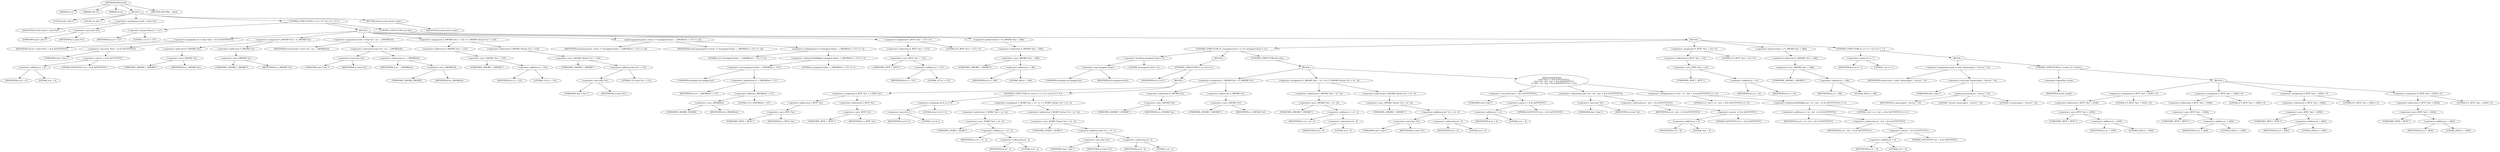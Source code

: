 digraph IGDstartelt {  
"1000103" [label = "(METHOD,IGDstartelt)" ]
"1000104" [label = "(PARAM,int a1)" ]
"1000105" [label = "(PARAM,void *s1)" ]
"1000106" [label = "(PARAM,int a3)" ]
"1000107" [label = "(BLOCK,,)" ]
"1000108" [label = "(LOCAL,result: char *)" ]
"1000109" [label = "(LOCAL,v4: char *)" ]
"1000110" [label = "(<operator>.assignment,result = (char *)s1)" ]
"1000111" [label = "(IDENTIFIER,result,result = (char *)s1)" ]
"1000112" [label = "(<operator>.cast,(char *)s1)" ]
"1000113" [label = "(UNKNOWN,char *,char *)" ]
"1000114" [label = "(IDENTIFIER,s1,(char *)s1)" ]
"1000115" [label = "(CONTROL_STRUCTURE,if ( a3 > 127 ),if ( a3 > 127 ))" ]
"1000116" [label = "(<operator>.greaterThan,a3 > 127)" ]
"1000117" [label = "(IDENTIFIER,a3,a3 > 127)" ]
"1000118" [label = "(LITERAL,127,a3 > 127)" ]
"1000119" [label = "(BLOCK,,)" ]
"1000120" [label = "(<operator>.assignment,v4 = (char *)((a1 + 4) & 0xFFFFFFFC))" ]
"1000121" [label = "(IDENTIFIER,v4,v4 = (char *)((a1 + 4) & 0xFFFFFFFC))" ]
"1000122" [label = "(<operator>.cast,(char *)((a1 + 4) & 0xFFFFFFFC))" ]
"1000123" [label = "(UNKNOWN,char *,char *)" ]
"1000124" [label = "(<operator>.and,(a1 + 4) & 0xFFFFFFFC)" ]
"1000125" [label = "(<operator>.addition,a1 + 4)" ]
"1000126" [label = "(IDENTIFIER,a1,a1 + 4)" ]
"1000127" [label = "(LITERAL,4,a1 + 4)" ]
"1000128" [label = "(LITERAL,0xFFFFFFFC,(a1 + 4) & 0xFFFFFFFC)" ]
"1000129" [label = "(<operator>.assignment,*(_DWORD *)a1 = *(_DWORD *)s1)" ]
"1000130" [label = "(<operator>.indirection,*(_DWORD *)a1)" ]
"1000131" [label = "(<operator>.cast,(_DWORD *)a1)" ]
"1000132" [label = "(UNKNOWN,_DWORD *,_DWORD *)" ]
"1000133" [label = "(IDENTIFIER,a1,(_DWORD *)a1)" ]
"1000134" [label = "(<operator>.indirection,*(_DWORD *)s1)" ]
"1000135" [label = "(<operator>.cast,(_DWORD *)s1)" ]
"1000136" [label = "(UNKNOWN,_DWORD *,_DWORD *)" ]
"1000137" [label = "(IDENTIFIER,s1,(_DWORD *)s1)" ]
"1000138" [label = "(<operator>.assignment,result = (char *)s1 - (a1 - (_DWORD)v4))" ]
"1000139" [label = "(IDENTIFIER,result,result = (char *)s1 - (a1 - (_DWORD)v4))" ]
"1000140" [label = "(<operator>.subtraction,(char *)s1 - (a1 - (_DWORD)v4))" ]
"1000141" [label = "(<operator>.cast,(char *)s1)" ]
"1000142" [label = "(UNKNOWN,char *,char *)" ]
"1000143" [label = "(IDENTIFIER,s1,(char *)s1)" ]
"1000144" [label = "(<operator>.subtraction,a1 - (_DWORD)v4)" ]
"1000145" [label = "(IDENTIFIER,a1,a1 - (_DWORD)v4)" ]
"1000146" [label = "(<operator>.cast,(_DWORD)v4)" ]
"1000147" [label = "(UNKNOWN,_DWORD,_DWORD)" ]
"1000148" [label = "(IDENTIFIER,v4,(_DWORD)v4)" ]
"1000149" [label = "(<operator>.assignment,*(_DWORD *)(a1 + 123) = *(_DWORD *)((char *)s1 + 123))" ]
"1000150" [label = "(<operator>.indirection,*(_DWORD *)(a1 + 123))" ]
"1000151" [label = "(<operator>.cast,(_DWORD *)(a1 + 123))" ]
"1000152" [label = "(UNKNOWN,_DWORD *,_DWORD *)" ]
"1000153" [label = "(<operator>.addition,a1 + 123)" ]
"1000154" [label = "(IDENTIFIER,a1,a1 + 123)" ]
"1000155" [label = "(LITERAL,123,a1 + 123)" ]
"1000156" [label = "(<operator>.indirection,*(_DWORD *)((char *)s1 + 123))" ]
"1000157" [label = "(<operator>.cast,(_DWORD *)((char *)s1 + 123))" ]
"1000158" [label = "(UNKNOWN,_DWORD *,_DWORD *)" ]
"1000159" [label = "(<operator>.addition,(char *)s1 + 123)" ]
"1000160" [label = "(<operator>.cast,(char *)s1)" ]
"1000161" [label = "(UNKNOWN,char *,char *)" ]
"1000162" [label = "(IDENTIFIER,s1,(char *)s1)" ]
"1000163" [label = "(LITERAL,123,(char *)s1 + 123)" ]
"1000164" [label = "(qmemcpy,qmemcpy(v4, result, 4 * ((unsigned int)(a1 - (_DWORD)v4 + 127) >> 2)))" ]
"1000165" [label = "(IDENTIFIER,v4,qmemcpy(v4, result, 4 * ((unsigned int)(a1 - (_DWORD)v4 + 127) >> 2)))" ]
"1000166" [label = "(IDENTIFIER,result,qmemcpy(v4, result, 4 * ((unsigned int)(a1 - (_DWORD)v4 + 127) >> 2)))" ]
"1000167" [label = "(<operator>.multiplication,4 * ((unsigned int)(a1 - (_DWORD)v4 + 127) >> 2))" ]
"1000168" [label = "(LITERAL,4,4 * ((unsigned int)(a1 - (_DWORD)v4 + 127) >> 2))" ]
"1000169" [label = "(<operator>.arithmeticShiftRight,(unsigned int)(a1 - (_DWORD)v4 + 127) >> 2)" ]
"1000170" [label = "(<operator>.cast,(unsigned int)(a1 - (_DWORD)v4 + 127))" ]
"1000171" [label = "(UNKNOWN,unsigned int,unsigned int)" ]
"1000172" [label = "(<operator>.subtraction,a1 - (_DWORD)v4 + 127)" ]
"1000173" [label = "(IDENTIFIER,a1,a1 - (_DWORD)v4 + 127)" ]
"1000174" [label = "(<operator>.addition,(_DWORD)v4 + 127)" ]
"1000175" [label = "(<operator>.cast,(_DWORD)v4)" ]
"1000176" [label = "(UNKNOWN,_DWORD,_DWORD)" ]
"1000177" [label = "(IDENTIFIER,v4,(_DWORD)v4)" ]
"1000178" [label = "(LITERAL,127,(_DWORD)v4 + 127)" ]
"1000179" [label = "(LITERAL,2,(unsigned int)(a1 - (_DWORD)v4 + 127) >> 2)" ]
"1000180" [label = "(<operator>.assignment,*(_BYTE *)(a1 + 127) = 0)" ]
"1000181" [label = "(<operator>.indirection,*(_BYTE *)(a1 + 127))" ]
"1000182" [label = "(<operator>.cast,(_BYTE *)(a1 + 127))" ]
"1000183" [label = "(UNKNOWN,_BYTE *,_BYTE *)" ]
"1000184" [label = "(<operator>.addition,a1 + 127)" ]
"1000185" [label = "(IDENTIFIER,a1,a1 + 127)" ]
"1000186" [label = "(LITERAL,127,a1 + 127)" ]
"1000187" [label = "(LITERAL,0,*(_BYTE *)(a1 + 127) = 0)" ]
"1000188" [label = "(<operator>.preIncrement,++*(_DWORD *)(a1 + 384))" ]
"1000189" [label = "(<operator>.indirection,*(_DWORD *)(a1 + 384))" ]
"1000190" [label = "(<operator>.cast,(_DWORD *)(a1 + 384))" ]
"1000191" [label = "(UNKNOWN,_DWORD *,_DWORD *)" ]
"1000192" [label = "(<operator>.addition,a1 + 384)" ]
"1000193" [label = "(IDENTIFIER,a1,a1 + 384)" ]
"1000194" [label = "(LITERAL,384,a1 + 384)" ]
"1000195" [label = "(CONTROL_STRUCTURE,else,else)" ]
"1000196" [label = "(BLOCK,,)" ]
"1000197" [label = "(CONTROL_STRUCTURE,if ( (unsigned int)a3 < 4 ),if ( (unsigned int)a3 < 4 ))" ]
"1000198" [label = "(<operator>.lessThan,(unsigned int)a3 < 4)" ]
"1000199" [label = "(<operator>.cast,(unsigned int)a3)" ]
"1000200" [label = "(UNKNOWN,unsigned int,unsigned int)" ]
"1000201" [label = "(IDENTIFIER,a3,(unsigned int)a3)" ]
"1000202" [label = "(LITERAL,4,(unsigned int)a3 < 4)" ]
"1000203" [label = "(BLOCK,,)" ]
"1000204" [label = "(CONTROL_STRUCTURE,if ( a3 ),if ( a3 ))" ]
"1000205" [label = "(IDENTIFIER,a3,if ( a3 ))" ]
"1000206" [label = "(BLOCK,,)" ]
"1000207" [label = "(<operator>.assignment,*(_BYTE *)a1 = *(_BYTE *)s1)" ]
"1000208" [label = "(<operator>.indirection,*(_BYTE *)a1)" ]
"1000209" [label = "(<operator>.cast,(_BYTE *)a1)" ]
"1000210" [label = "(UNKNOWN,_BYTE *,_BYTE *)" ]
"1000211" [label = "(IDENTIFIER,a1,(_BYTE *)a1)" ]
"1000212" [label = "(<operator>.indirection,*(_BYTE *)s1)" ]
"1000213" [label = "(<operator>.cast,(_BYTE *)s1)" ]
"1000214" [label = "(UNKNOWN,_BYTE *,_BYTE *)" ]
"1000215" [label = "(IDENTIFIER,s1,(_BYTE *)s1)" ]
"1000216" [label = "(CONTROL_STRUCTURE,if ( (a3 & 2) != 0 ),if ( (a3 & 2) != 0 ))" ]
"1000217" [label = "(<operator>.notEquals,(a3 & 2) != 0)" ]
"1000218" [label = "(<operator>.and,a3 & 2)" ]
"1000219" [label = "(IDENTIFIER,a3,a3 & 2)" ]
"1000220" [label = "(LITERAL,2,a3 & 2)" ]
"1000221" [label = "(LITERAL,0,(a3 & 2) != 0)" ]
"1000222" [label = "(<operator>.assignment,*(_WORD *)(a1 + a3 - 2) = *(_WORD *)((char *)s1 + a3 - 2))" ]
"1000223" [label = "(<operator>.indirection,*(_WORD *)(a1 + a3 - 2))" ]
"1000224" [label = "(<operator>.cast,(_WORD *)(a1 + a3 - 2))" ]
"1000225" [label = "(UNKNOWN,_WORD *,_WORD *)" ]
"1000226" [label = "(<operator>.addition,a1 + a3 - 2)" ]
"1000227" [label = "(IDENTIFIER,a1,a1 + a3 - 2)" ]
"1000228" [label = "(<operator>.subtraction,a3 - 2)" ]
"1000229" [label = "(IDENTIFIER,a3,a3 - 2)" ]
"1000230" [label = "(LITERAL,2,a3 - 2)" ]
"1000231" [label = "(<operator>.indirection,*(_WORD *)((char *)s1 + a3 - 2))" ]
"1000232" [label = "(<operator>.cast,(_WORD *)((char *)s1 + a3 - 2))" ]
"1000233" [label = "(UNKNOWN,_WORD *,_WORD *)" ]
"1000234" [label = "(<operator>.addition,(char *)s1 + a3 - 2)" ]
"1000235" [label = "(<operator>.cast,(char *)s1)" ]
"1000236" [label = "(UNKNOWN,char *,char *)" ]
"1000237" [label = "(IDENTIFIER,s1,(char *)s1)" ]
"1000238" [label = "(<operator>.subtraction,a3 - 2)" ]
"1000239" [label = "(IDENTIFIER,a3,a3 - 2)" ]
"1000240" [label = "(LITERAL,2,a3 - 2)" ]
"1000241" [label = "(CONTROL_STRUCTURE,else,else)" ]
"1000242" [label = "(BLOCK,,)" ]
"1000243" [label = "(<operator>.assignment,*(_DWORD *)a1 = *(_DWORD *)s1)" ]
"1000244" [label = "(<operator>.indirection,*(_DWORD *)a1)" ]
"1000245" [label = "(<operator>.cast,(_DWORD *)a1)" ]
"1000246" [label = "(UNKNOWN,_DWORD *,_DWORD *)" ]
"1000247" [label = "(IDENTIFIER,a1,(_DWORD *)a1)" ]
"1000248" [label = "(<operator>.indirection,*(_DWORD *)s1)" ]
"1000249" [label = "(<operator>.cast,(_DWORD *)s1)" ]
"1000250" [label = "(UNKNOWN,_DWORD *,_DWORD *)" ]
"1000251" [label = "(IDENTIFIER,s1,(_DWORD *)s1)" ]
"1000252" [label = "(<operator>.assignment,*(_DWORD *)(a1 + a3 - 4) = *(_DWORD *)((char *)s1 + a3 - 4))" ]
"1000253" [label = "(<operator>.indirection,*(_DWORD *)(a1 + a3 - 4))" ]
"1000254" [label = "(<operator>.cast,(_DWORD *)(a1 + a3 - 4))" ]
"1000255" [label = "(UNKNOWN,_DWORD *,_DWORD *)" ]
"1000256" [label = "(<operator>.addition,a1 + a3 - 4)" ]
"1000257" [label = "(IDENTIFIER,a1,a1 + a3 - 4)" ]
"1000258" [label = "(<operator>.subtraction,a3 - 4)" ]
"1000259" [label = "(IDENTIFIER,a3,a3 - 4)" ]
"1000260" [label = "(LITERAL,4,a3 - 4)" ]
"1000261" [label = "(<operator>.indirection,*(_DWORD *)((char *)s1 + a3 - 4))" ]
"1000262" [label = "(<operator>.cast,(_DWORD *)((char *)s1 + a3 - 4))" ]
"1000263" [label = "(UNKNOWN,_DWORD *,_DWORD *)" ]
"1000264" [label = "(<operator>.addition,(char *)s1 + a3 - 4)" ]
"1000265" [label = "(<operator>.cast,(char *)s1)" ]
"1000266" [label = "(UNKNOWN,char *,char *)" ]
"1000267" [label = "(IDENTIFIER,s1,(char *)s1)" ]
"1000268" [label = "(<operator>.subtraction,a3 - 4)" ]
"1000269" [label = "(IDENTIFIER,a3,a3 - 4)" ]
"1000270" [label = "(LITERAL,4,a3 - 4)" ]
"1000271" [label = "(qmemcpy,qmemcpy(\n        (void *)((a1 + 4) & 0xFFFFFFFC),\n        (char *)s1 - (a1 - ((a1 + 4) & 0xFFFFFFFC)),\n        4 * ((a3 + a1 - ((a1 + 4) & 0xFFFFFFFC)) >> 2)))" ]
"1000272" [label = "(<operator>.cast,(void *)((a1 + 4) & 0xFFFFFFFC))" ]
"1000273" [label = "(UNKNOWN,void *,void *)" ]
"1000274" [label = "(<operator>.and,(a1 + 4) & 0xFFFFFFFC)" ]
"1000275" [label = "(<operator>.addition,a1 + 4)" ]
"1000276" [label = "(IDENTIFIER,a1,a1 + 4)" ]
"1000277" [label = "(LITERAL,4,a1 + 4)" ]
"1000278" [label = "(LITERAL,0xFFFFFFFC,(a1 + 4) & 0xFFFFFFFC)" ]
"1000279" [label = "(<operator>.subtraction,(char *)s1 - (a1 - ((a1 + 4) & 0xFFFFFFFC)))" ]
"1000280" [label = "(<operator>.cast,(char *)s1)" ]
"1000281" [label = "(UNKNOWN,char *,char *)" ]
"1000282" [label = "(IDENTIFIER,s1,(char *)s1)" ]
"1000283" [label = "(<operator>.subtraction,a1 - ((a1 + 4) & 0xFFFFFFFC))" ]
"1000284" [label = "(IDENTIFIER,a1,a1 - ((a1 + 4) & 0xFFFFFFFC))" ]
"1000285" [label = "(<operator>.and,(a1 + 4) & 0xFFFFFFFC)" ]
"1000286" [label = "(<operator>.addition,a1 + 4)" ]
"1000287" [label = "(IDENTIFIER,a1,a1 + 4)" ]
"1000288" [label = "(LITERAL,4,a1 + 4)" ]
"1000289" [label = "(LITERAL,0xFFFFFFFC,(a1 + 4) & 0xFFFFFFFC)" ]
"1000290" [label = "(<operator>.multiplication,4 * ((a3 + a1 - ((a1 + 4) & 0xFFFFFFFC)) >> 2))" ]
"1000291" [label = "(LITERAL,4,4 * ((a3 + a1 - ((a1 + 4) & 0xFFFFFFFC)) >> 2))" ]
"1000292" [label = "(<operator>.arithmeticShiftRight,(a3 + a1 - ((a1 + 4) & 0xFFFFFFFC)) >> 2)" ]
"1000293" [label = "(<operator>.addition,a3 + a1 - ((a1 + 4) & 0xFFFFFFFC))" ]
"1000294" [label = "(IDENTIFIER,a3,a3 + a1 - ((a1 + 4) & 0xFFFFFFFC))" ]
"1000295" [label = "(<operator>.subtraction,a1 - ((a1 + 4) & 0xFFFFFFFC))" ]
"1000296" [label = "(IDENTIFIER,a1,a1 - ((a1 + 4) & 0xFFFFFFFC))" ]
"1000297" [label = "(<operator>.and,(a1 + 4) & 0xFFFFFFFC)" ]
"1000298" [label = "(<operator>.addition,a1 + 4)" ]
"1000299" [label = "(IDENTIFIER,a1,a1 + 4)" ]
"1000300" [label = "(LITERAL,4,a1 + 4)" ]
"1000301" [label = "(LITERAL,0xFFFFFFFC,(a1 + 4) & 0xFFFFFFFC)" ]
"1000302" [label = "(LITERAL,2,(a3 + a1 - ((a1 + 4) & 0xFFFFFFFC)) >> 2)" ]
"1000303" [label = "(<operator>.assignment,*(_BYTE *)(a1 + a3) = 0)" ]
"1000304" [label = "(<operator>.indirection,*(_BYTE *)(a1 + a3))" ]
"1000305" [label = "(<operator>.cast,(_BYTE *)(a1 + a3))" ]
"1000306" [label = "(UNKNOWN,_BYTE *,_BYTE *)" ]
"1000307" [label = "(<operator>.addition,a1 + a3)" ]
"1000308" [label = "(IDENTIFIER,a1,a1 + a3)" ]
"1000309" [label = "(IDENTIFIER,a3,a1 + a3)" ]
"1000310" [label = "(LITERAL,0,*(_BYTE *)(a1 + a3) = 0)" ]
"1000311" [label = "(<operator>.preIncrement,++*(_DWORD *)(a1 + 384))" ]
"1000312" [label = "(<operator>.indirection,*(_DWORD *)(a1 + 384))" ]
"1000313" [label = "(<operator>.cast,(_DWORD *)(a1 + 384))" ]
"1000314" [label = "(UNKNOWN,_DWORD *,_DWORD *)" ]
"1000315" [label = "(<operator>.addition,a1 + 384)" ]
"1000316" [label = "(IDENTIFIER,a1,a1 + 384)" ]
"1000317" [label = "(LITERAL,384,a1 + 384)" ]
"1000318" [label = "(CONTROL_STRUCTURE,if ( a3 == 7 ),if ( a3 == 7 ))" ]
"1000319" [label = "(<operator>.equals,a3 == 7)" ]
"1000320" [label = "(IDENTIFIER,a3,a3 == 7)" ]
"1000321" [label = "(LITERAL,7,a3 == 7)" ]
"1000322" [label = "(BLOCK,,)" ]
"1000323" [label = "(<operator>.assignment,result = (char *)memcmp(s1, \"service\", 7u))" ]
"1000324" [label = "(IDENTIFIER,result,result = (char *)memcmp(s1, \"service\", 7u))" ]
"1000325" [label = "(<operator>.cast,(char *)memcmp(s1, \"service\", 7u))" ]
"1000326" [label = "(UNKNOWN,char *,char *)" ]
"1000327" [label = "(memcmp,memcmp(s1, \"service\", 7u))" ]
"1000328" [label = "(IDENTIFIER,s1,memcmp(s1, \"service\", 7u))" ]
"1000329" [label = "(LITERAL,\"service\",memcmp(s1, \"service\", 7u))" ]
"1000330" [label = "(LITERAL,7u,memcmp(s1, \"service\", 7u))" ]
"1000331" [label = "(CONTROL_STRUCTURE,if ( !result ),if ( !result ))" ]
"1000332" [label = "(<operator>.logicalNot,!result)" ]
"1000333" [label = "(IDENTIFIER,result,!result)" ]
"1000334" [label = "(BLOCK,,)" ]
"1000335" [label = "(<operator>.assignment,*(_BYTE *)(a1 + 2436) = 0)" ]
"1000336" [label = "(<operator>.indirection,*(_BYTE *)(a1 + 2436))" ]
"1000337" [label = "(<operator>.cast,(_BYTE *)(a1 + 2436))" ]
"1000338" [label = "(UNKNOWN,_BYTE *,_BYTE *)" ]
"1000339" [label = "(<operator>.addition,a1 + 2436)" ]
"1000340" [label = "(IDENTIFIER,a1,a1 + 2436)" ]
"1000341" [label = "(LITERAL,2436,a1 + 2436)" ]
"1000342" [label = "(LITERAL,0,*(_BYTE *)(a1 + 2436) = 0)" ]
"1000343" [label = "(<operator>.assignment,*(_BYTE *)(a1 + 2564) = 0)" ]
"1000344" [label = "(<operator>.indirection,*(_BYTE *)(a1 + 2564))" ]
"1000345" [label = "(<operator>.cast,(_BYTE *)(a1 + 2564))" ]
"1000346" [label = "(UNKNOWN,_BYTE *,_BYTE *)" ]
"1000347" [label = "(<operator>.addition,a1 + 2564)" ]
"1000348" [label = "(IDENTIFIER,a1,a1 + 2564)" ]
"1000349" [label = "(LITERAL,2564,a1 + 2564)" ]
"1000350" [label = "(LITERAL,0,*(_BYTE *)(a1 + 2564) = 0)" ]
"1000351" [label = "(<operator>.assignment,*(_BYTE *)(a1 + 2692) = 0)" ]
"1000352" [label = "(<operator>.indirection,*(_BYTE *)(a1 + 2692))" ]
"1000353" [label = "(<operator>.cast,(_BYTE *)(a1 + 2692))" ]
"1000354" [label = "(UNKNOWN,_BYTE *,_BYTE *)" ]
"1000355" [label = "(<operator>.addition,a1 + 2692)" ]
"1000356" [label = "(IDENTIFIER,a1,a1 + 2692)" ]
"1000357" [label = "(LITERAL,2692,a1 + 2692)" ]
"1000358" [label = "(LITERAL,0,*(_BYTE *)(a1 + 2692) = 0)" ]
"1000359" [label = "(<operator>.assignment,*(_BYTE *)(a1 + 2820) = 0)" ]
"1000360" [label = "(<operator>.indirection,*(_BYTE *)(a1 + 2820))" ]
"1000361" [label = "(<operator>.cast,(_BYTE *)(a1 + 2820))" ]
"1000362" [label = "(UNKNOWN,_BYTE *,_BYTE *)" ]
"1000363" [label = "(<operator>.addition,a1 + 2820)" ]
"1000364" [label = "(IDENTIFIER,a1,a1 + 2820)" ]
"1000365" [label = "(LITERAL,2820,a1 + 2820)" ]
"1000366" [label = "(LITERAL,0,*(_BYTE *)(a1 + 2820) = 0)" ]
"1000367" [label = "(RETURN,return result;,return result;)" ]
"1000368" [label = "(IDENTIFIER,result,return result;)" ]
"1000369" [label = "(METHOD_RETURN,__cdecl)" ]
  "1000103" -> "1000104" 
  "1000103" -> "1000105" 
  "1000103" -> "1000106" 
  "1000103" -> "1000107" 
  "1000103" -> "1000369" 
  "1000107" -> "1000108" 
  "1000107" -> "1000109" 
  "1000107" -> "1000110" 
  "1000107" -> "1000115" 
  "1000107" -> "1000367" 
  "1000110" -> "1000111" 
  "1000110" -> "1000112" 
  "1000112" -> "1000113" 
  "1000112" -> "1000114" 
  "1000115" -> "1000116" 
  "1000115" -> "1000119" 
  "1000115" -> "1000195" 
  "1000116" -> "1000117" 
  "1000116" -> "1000118" 
  "1000119" -> "1000120" 
  "1000119" -> "1000129" 
  "1000119" -> "1000138" 
  "1000119" -> "1000149" 
  "1000119" -> "1000164" 
  "1000119" -> "1000180" 
  "1000119" -> "1000188" 
  "1000120" -> "1000121" 
  "1000120" -> "1000122" 
  "1000122" -> "1000123" 
  "1000122" -> "1000124" 
  "1000124" -> "1000125" 
  "1000124" -> "1000128" 
  "1000125" -> "1000126" 
  "1000125" -> "1000127" 
  "1000129" -> "1000130" 
  "1000129" -> "1000134" 
  "1000130" -> "1000131" 
  "1000131" -> "1000132" 
  "1000131" -> "1000133" 
  "1000134" -> "1000135" 
  "1000135" -> "1000136" 
  "1000135" -> "1000137" 
  "1000138" -> "1000139" 
  "1000138" -> "1000140" 
  "1000140" -> "1000141" 
  "1000140" -> "1000144" 
  "1000141" -> "1000142" 
  "1000141" -> "1000143" 
  "1000144" -> "1000145" 
  "1000144" -> "1000146" 
  "1000146" -> "1000147" 
  "1000146" -> "1000148" 
  "1000149" -> "1000150" 
  "1000149" -> "1000156" 
  "1000150" -> "1000151" 
  "1000151" -> "1000152" 
  "1000151" -> "1000153" 
  "1000153" -> "1000154" 
  "1000153" -> "1000155" 
  "1000156" -> "1000157" 
  "1000157" -> "1000158" 
  "1000157" -> "1000159" 
  "1000159" -> "1000160" 
  "1000159" -> "1000163" 
  "1000160" -> "1000161" 
  "1000160" -> "1000162" 
  "1000164" -> "1000165" 
  "1000164" -> "1000166" 
  "1000164" -> "1000167" 
  "1000167" -> "1000168" 
  "1000167" -> "1000169" 
  "1000169" -> "1000170" 
  "1000169" -> "1000179" 
  "1000170" -> "1000171" 
  "1000170" -> "1000172" 
  "1000172" -> "1000173" 
  "1000172" -> "1000174" 
  "1000174" -> "1000175" 
  "1000174" -> "1000178" 
  "1000175" -> "1000176" 
  "1000175" -> "1000177" 
  "1000180" -> "1000181" 
  "1000180" -> "1000187" 
  "1000181" -> "1000182" 
  "1000182" -> "1000183" 
  "1000182" -> "1000184" 
  "1000184" -> "1000185" 
  "1000184" -> "1000186" 
  "1000188" -> "1000189" 
  "1000189" -> "1000190" 
  "1000190" -> "1000191" 
  "1000190" -> "1000192" 
  "1000192" -> "1000193" 
  "1000192" -> "1000194" 
  "1000195" -> "1000196" 
  "1000196" -> "1000197" 
  "1000196" -> "1000303" 
  "1000196" -> "1000311" 
  "1000196" -> "1000318" 
  "1000197" -> "1000198" 
  "1000197" -> "1000203" 
  "1000197" -> "1000241" 
  "1000198" -> "1000199" 
  "1000198" -> "1000202" 
  "1000199" -> "1000200" 
  "1000199" -> "1000201" 
  "1000203" -> "1000204" 
  "1000204" -> "1000205" 
  "1000204" -> "1000206" 
  "1000206" -> "1000207" 
  "1000206" -> "1000216" 
  "1000207" -> "1000208" 
  "1000207" -> "1000212" 
  "1000208" -> "1000209" 
  "1000209" -> "1000210" 
  "1000209" -> "1000211" 
  "1000212" -> "1000213" 
  "1000213" -> "1000214" 
  "1000213" -> "1000215" 
  "1000216" -> "1000217" 
  "1000216" -> "1000222" 
  "1000217" -> "1000218" 
  "1000217" -> "1000221" 
  "1000218" -> "1000219" 
  "1000218" -> "1000220" 
  "1000222" -> "1000223" 
  "1000222" -> "1000231" 
  "1000223" -> "1000224" 
  "1000224" -> "1000225" 
  "1000224" -> "1000226" 
  "1000226" -> "1000227" 
  "1000226" -> "1000228" 
  "1000228" -> "1000229" 
  "1000228" -> "1000230" 
  "1000231" -> "1000232" 
  "1000232" -> "1000233" 
  "1000232" -> "1000234" 
  "1000234" -> "1000235" 
  "1000234" -> "1000238" 
  "1000235" -> "1000236" 
  "1000235" -> "1000237" 
  "1000238" -> "1000239" 
  "1000238" -> "1000240" 
  "1000241" -> "1000242" 
  "1000242" -> "1000243" 
  "1000242" -> "1000252" 
  "1000242" -> "1000271" 
  "1000243" -> "1000244" 
  "1000243" -> "1000248" 
  "1000244" -> "1000245" 
  "1000245" -> "1000246" 
  "1000245" -> "1000247" 
  "1000248" -> "1000249" 
  "1000249" -> "1000250" 
  "1000249" -> "1000251" 
  "1000252" -> "1000253" 
  "1000252" -> "1000261" 
  "1000253" -> "1000254" 
  "1000254" -> "1000255" 
  "1000254" -> "1000256" 
  "1000256" -> "1000257" 
  "1000256" -> "1000258" 
  "1000258" -> "1000259" 
  "1000258" -> "1000260" 
  "1000261" -> "1000262" 
  "1000262" -> "1000263" 
  "1000262" -> "1000264" 
  "1000264" -> "1000265" 
  "1000264" -> "1000268" 
  "1000265" -> "1000266" 
  "1000265" -> "1000267" 
  "1000268" -> "1000269" 
  "1000268" -> "1000270" 
  "1000271" -> "1000272" 
  "1000271" -> "1000279" 
  "1000271" -> "1000290" 
  "1000272" -> "1000273" 
  "1000272" -> "1000274" 
  "1000274" -> "1000275" 
  "1000274" -> "1000278" 
  "1000275" -> "1000276" 
  "1000275" -> "1000277" 
  "1000279" -> "1000280" 
  "1000279" -> "1000283" 
  "1000280" -> "1000281" 
  "1000280" -> "1000282" 
  "1000283" -> "1000284" 
  "1000283" -> "1000285" 
  "1000285" -> "1000286" 
  "1000285" -> "1000289" 
  "1000286" -> "1000287" 
  "1000286" -> "1000288" 
  "1000290" -> "1000291" 
  "1000290" -> "1000292" 
  "1000292" -> "1000293" 
  "1000292" -> "1000302" 
  "1000293" -> "1000294" 
  "1000293" -> "1000295" 
  "1000295" -> "1000296" 
  "1000295" -> "1000297" 
  "1000297" -> "1000298" 
  "1000297" -> "1000301" 
  "1000298" -> "1000299" 
  "1000298" -> "1000300" 
  "1000303" -> "1000304" 
  "1000303" -> "1000310" 
  "1000304" -> "1000305" 
  "1000305" -> "1000306" 
  "1000305" -> "1000307" 
  "1000307" -> "1000308" 
  "1000307" -> "1000309" 
  "1000311" -> "1000312" 
  "1000312" -> "1000313" 
  "1000313" -> "1000314" 
  "1000313" -> "1000315" 
  "1000315" -> "1000316" 
  "1000315" -> "1000317" 
  "1000318" -> "1000319" 
  "1000318" -> "1000322" 
  "1000319" -> "1000320" 
  "1000319" -> "1000321" 
  "1000322" -> "1000323" 
  "1000322" -> "1000331" 
  "1000323" -> "1000324" 
  "1000323" -> "1000325" 
  "1000325" -> "1000326" 
  "1000325" -> "1000327" 
  "1000327" -> "1000328" 
  "1000327" -> "1000329" 
  "1000327" -> "1000330" 
  "1000331" -> "1000332" 
  "1000331" -> "1000334" 
  "1000332" -> "1000333" 
  "1000334" -> "1000335" 
  "1000334" -> "1000343" 
  "1000334" -> "1000351" 
  "1000334" -> "1000359" 
  "1000335" -> "1000336" 
  "1000335" -> "1000342" 
  "1000336" -> "1000337" 
  "1000337" -> "1000338" 
  "1000337" -> "1000339" 
  "1000339" -> "1000340" 
  "1000339" -> "1000341" 
  "1000343" -> "1000344" 
  "1000343" -> "1000350" 
  "1000344" -> "1000345" 
  "1000345" -> "1000346" 
  "1000345" -> "1000347" 
  "1000347" -> "1000348" 
  "1000347" -> "1000349" 
  "1000351" -> "1000352" 
  "1000351" -> "1000358" 
  "1000352" -> "1000353" 
  "1000353" -> "1000354" 
  "1000353" -> "1000355" 
  "1000355" -> "1000356" 
  "1000355" -> "1000357" 
  "1000359" -> "1000360" 
  "1000359" -> "1000366" 
  "1000360" -> "1000361" 
  "1000361" -> "1000362" 
  "1000361" -> "1000363" 
  "1000363" -> "1000364" 
  "1000363" -> "1000365" 
  "1000367" -> "1000368" 
}
